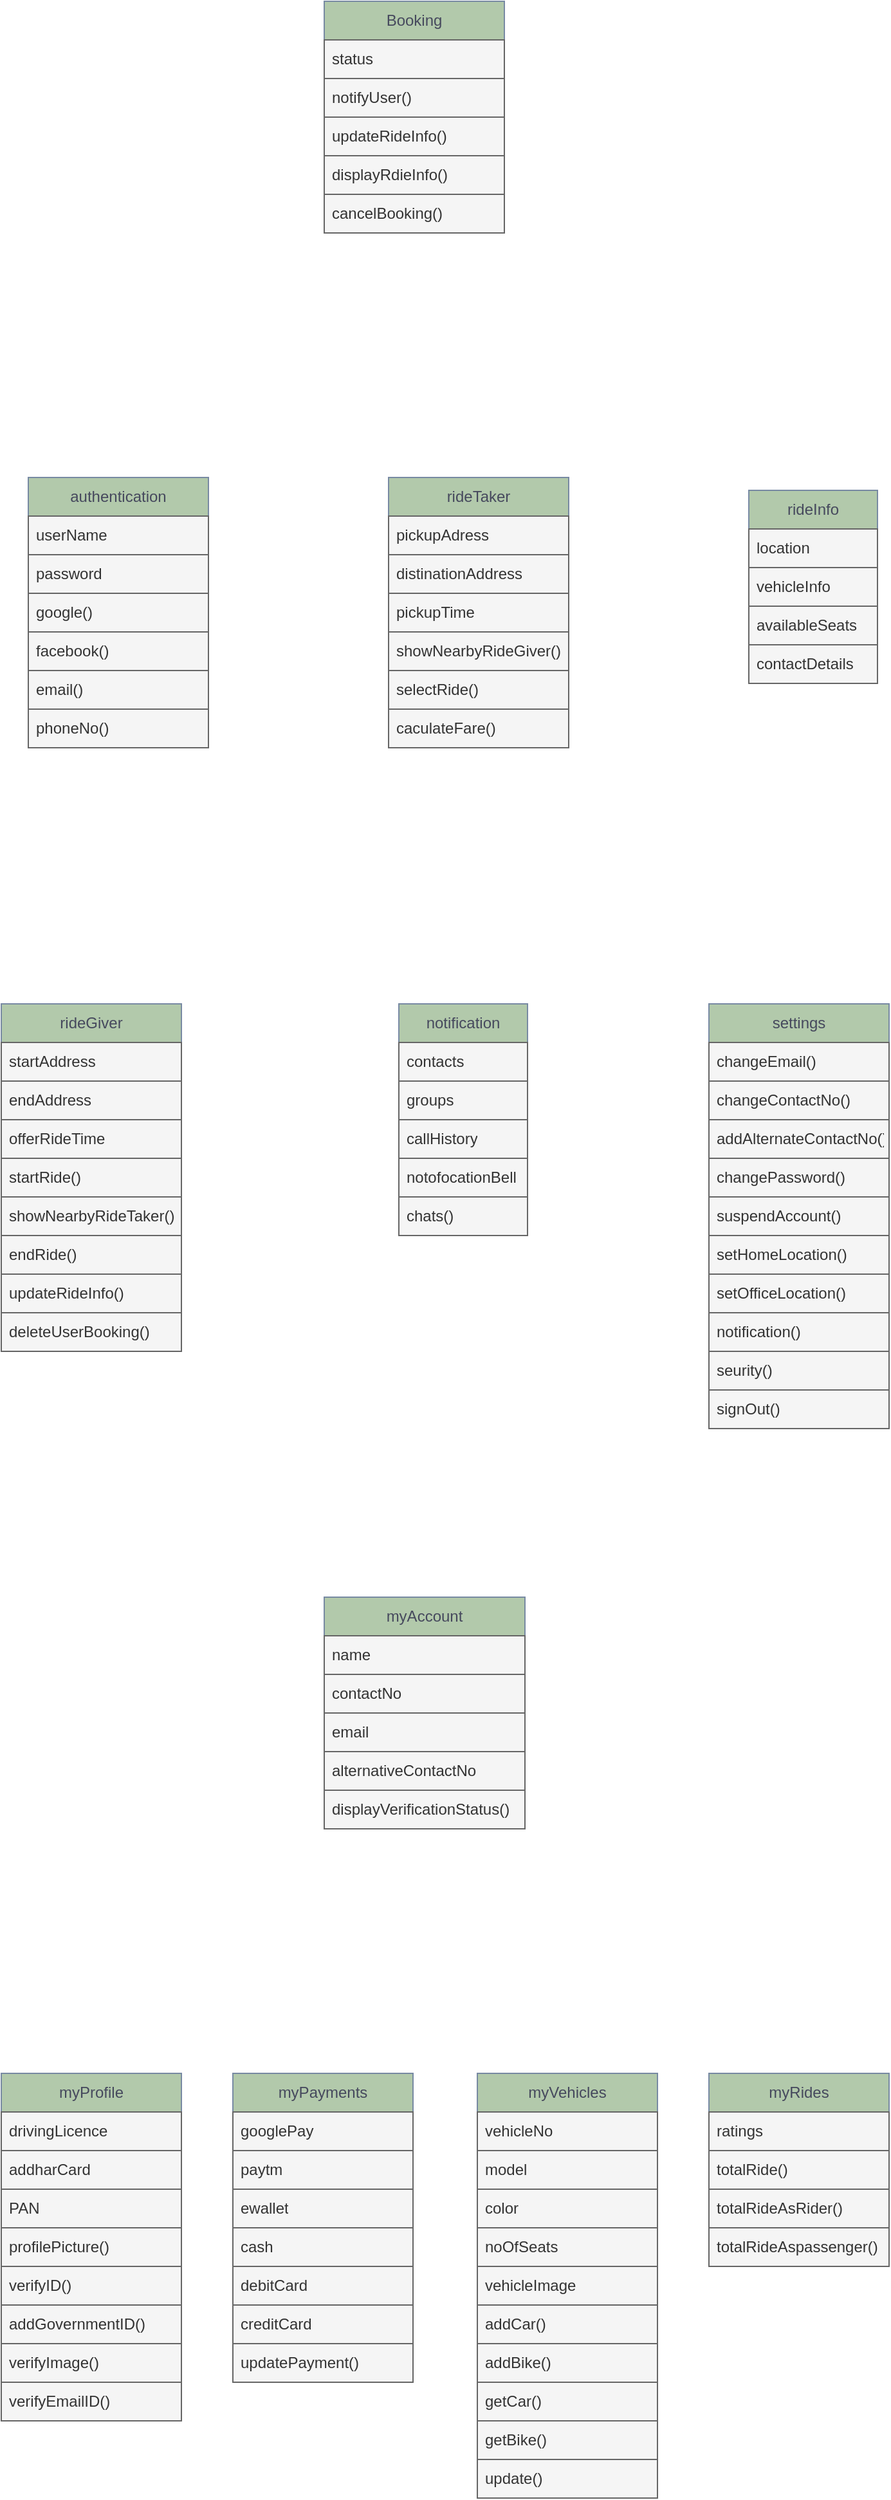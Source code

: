 <mxfile version="25.0.3">
  <diagram id="C5RBs43oDa-KdzZeNtuy" name="Page-1">
    <mxGraphModel dx="1750" dy="1007" grid="1" gridSize="10" guides="1" tooltips="1" connect="1" arrows="1" fold="1" page="1" pageScale="1" pageWidth="827" pageHeight="1169" math="0" shadow="0">
      <root>
        <mxCell id="WIyWlLk6GJQsqaUBKTNV-0" />
        <mxCell id="WIyWlLk6GJQsqaUBKTNV-1" parent="WIyWlLk6GJQsqaUBKTNV-0" />
        <mxCell id="l2krwQJJ0GGQ2-K5IFNh-0" value="rideTaker" style="swimlane;fontStyle=0;childLayout=stackLayout;horizontal=1;startSize=30;horizontalStack=0;resizeParent=1;resizeParentMax=0;resizeLast=0;collapsible=1;marginBottom=0;whiteSpace=wrap;html=1;labelBackgroundColor=none;fillColor=#B2C9AB;strokeColor=#788AA3;fontColor=#46495D;" vertex="1" parent="WIyWlLk6GJQsqaUBKTNV-1">
          <mxGeometry x="370" y="430" width="140" height="210" as="geometry" />
        </mxCell>
        <mxCell id="l2krwQJJ0GGQ2-K5IFNh-1" value="pickupAdress" style="text;strokeColor=#666666;fillColor=#f5f5f5;align=left;verticalAlign=middle;spacingLeft=4;spacingRight=4;overflow=hidden;points=[[0,0.5],[1,0.5]];portConstraint=eastwest;rotatable=0;whiteSpace=wrap;html=1;labelBackgroundColor=none;fontColor=#333333;" vertex="1" parent="l2krwQJJ0GGQ2-K5IFNh-0">
          <mxGeometry y="30" width="140" height="30" as="geometry" />
        </mxCell>
        <mxCell id="l2krwQJJ0GGQ2-K5IFNh-2" value="distinationAddress" style="text;strokeColor=#666666;fillColor=#f5f5f5;align=left;verticalAlign=middle;spacingLeft=4;spacingRight=4;overflow=hidden;points=[[0,0.5],[1,0.5]];portConstraint=eastwest;rotatable=0;whiteSpace=wrap;html=1;labelBackgroundColor=none;fontColor=#333333;" vertex="1" parent="l2krwQJJ0GGQ2-K5IFNh-0">
          <mxGeometry y="60" width="140" height="30" as="geometry" />
        </mxCell>
        <mxCell id="l2krwQJJ0GGQ2-K5IFNh-3" value="pickupTime" style="text;strokeColor=#666666;fillColor=#f5f5f5;align=left;verticalAlign=middle;spacingLeft=4;spacingRight=4;overflow=hidden;points=[[0,0.5],[1,0.5]];portConstraint=eastwest;rotatable=0;whiteSpace=wrap;html=1;labelBackgroundColor=none;fontColor=#333333;" vertex="1" parent="l2krwQJJ0GGQ2-K5IFNh-0">
          <mxGeometry y="90" width="140" height="30" as="geometry" />
        </mxCell>
        <mxCell id="l2krwQJJ0GGQ2-K5IFNh-64" value="showNearbyRideGiver()" style="text;strokeColor=#666666;fillColor=#f5f5f5;align=left;verticalAlign=middle;spacingLeft=4;spacingRight=4;overflow=hidden;points=[[0,0.5],[1,0.5]];portConstraint=eastwest;rotatable=0;whiteSpace=wrap;html=1;labelBackgroundColor=none;fontColor=#333333;" vertex="1" parent="l2krwQJJ0GGQ2-K5IFNh-0">
          <mxGeometry y="120" width="140" height="30" as="geometry" />
        </mxCell>
        <mxCell id="l2krwQJJ0GGQ2-K5IFNh-63" value="selectRide()" style="text;strokeColor=#666666;fillColor=#f5f5f5;align=left;verticalAlign=middle;spacingLeft=4;spacingRight=4;overflow=hidden;points=[[0,0.5],[1,0.5]];portConstraint=eastwest;rotatable=0;whiteSpace=wrap;html=1;labelBackgroundColor=none;fontColor=#333333;" vertex="1" parent="l2krwQJJ0GGQ2-K5IFNh-0">
          <mxGeometry y="150" width="140" height="30" as="geometry" />
        </mxCell>
        <mxCell id="l2krwQJJ0GGQ2-K5IFNh-62" value="caculateFare()" style="text;strokeColor=#666666;fillColor=#f5f5f5;align=left;verticalAlign=middle;spacingLeft=4;spacingRight=4;overflow=hidden;points=[[0,0.5],[1,0.5]];portConstraint=eastwest;rotatable=0;whiteSpace=wrap;html=1;labelBackgroundColor=none;fontColor=#333333;" vertex="1" parent="l2krwQJJ0GGQ2-K5IFNh-0">
          <mxGeometry y="180" width="140" height="30" as="geometry" />
        </mxCell>
        <mxCell id="l2krwQJJ0GGQ2-K5IFNh-4" value="authentication" style="swimlane;fontStyle=0;childLayout=stackLayout;horizontal=1;startSize=30;horizontalStack=0;resizeParent=1;resizeParentMax=0;resizeLast=0;collapsible=1;marginBottom=0;whiteSpace=wrap;html=1;labelBackgroundColor=none;fillColor=#B2C9AB;strokeColor=#788AA3;fontColor=#46495D;" vertex="1" parent="WIyWlLk6GJQsqaUBKTNV-1">
          <mxGeometry x="90" y="430" width="140" height="210" as="geometry" />
        </mxCell>
        <mxCell id="l2krwQJJ0GGQ2-K5IFNh-5" value="userName" style="text;strokeColor=#666666;fillColor=#f5f5f5;align=left;verticalAlign=middle;spacingLeft=4;spacingRight=4;overflow=hidden;points=[[0,0.5],[1,0.5]];portConstraint=eastwest;rotatable=0;whiteSpace=wrap;html=1;labelBackgroundColor=none;fontColor=#333333;" vertex="1" parent="l2krwQJJ0GGQ2-K5IFNh-4">
          <mxGeometry y="30" width="140" height="30" as="geometry" />
        </mxCell>
        <mxCell id="l2krwQJJ0GGQ2-K5IFNh-6" value="password" style="text;strokeColor=#666666;fillColor=#f5f5f5;align=left;verticalAlign=middle;spacingLeft=4;spacingRight=4;overflow=hidden;points=[[0,0.5],[1,0.5]];portConstraint=eastwest;rotatable=0;whiteSpace=wrap;html=1;labelBackgroundColor=none;fontColor=#333333;" vertex="1" parent="l2krwQJJ0GGQ2-K5IFNh-4">
          <mxGeometry y="60" width="140" height="30" as="geometry" />
        </mxCell>
        <mxCell id="l2krwQJJ0GGQ2-K5IFNh-7" value="google()" style="text;strokeColor=#666666;fillColor=#f5f5f5;align=left;verticalAlign=middle;spacingLeft=4;spacingRight=4;overflow=hidden;points=[[0,0.5],[1,0.5]];portConstraint=eastwest;rotatable=0;whiteSpace=wrap;html=1;labelBackgroundColor=none;fontColor=#333333;" vertex="1" parent="l2krwQJJ0GGQ2-K5IFNh-4">
          <mxGeometry y="90" width="140" height="30" as="geometry" />
        </mxCell>
        <mxCell id="l2krwQJJ0GGQ2-K5IFNh-61" value="facebook()" style="text;strokeColor=#666666;fillColor=#f5f5f5;align=left;verticalAlign=middle;spacingLeft=4;spacingRight=4;overflow=hidden;points=[[0,0.5],[1,0.5]];portConstraint=eastwest;rotatable=0;whiteSpace=wrap;html=1;labelBackgroundColor=none;fontColor=#333333;" vertex="1" parent="l2krwQJJ0GGQ2-K5IFNh-4">
          <mxGeometry y="120" width="140" height="30" as="geometry" />
        </mxCell>
        <mxCell id="l2krwQJJ0GGQ2-K5IFNh-60" value="email()" style="text;strokeColor=#666666;fillColor=#f5f5f5;align=left;verticalAlign=middle;spacingLeft=4;spacingRight=4;overflow=hidden;points=[[0,0.5],[1,0.5]];portConstraint=eastwest;rotatable=0;whiteSpace=wrap;html=1;labelBackgroundColor=none;fontColor=#333333;" vertex="1" parent="l2krwQJJ0GGQ2-K5IFNh-4">
          <mxGeometry y="150" width="140" height="30" as="geometry" />
        </mxCell>
        <mxCell id="l2krwQJJ0GGQ2-K5IFNh-59" value="phoneNo()" style="text;strokeColor=#666666;fillColor=#f5f5f5;align=left;verticalAlign=middle;spacingLeft=4;spacingRight=4;overflow=hidden;points=[[0,0.5],[1,0.5]];portConstraint=eastwest;rotatable=0;whiteSpace=wrap;html=1;labelBackgroundColor=none;fontColor=#333333;" vertex="1" parent="l2krwQJJ0GGQ2-K5IFNh-4">
          <mxGeometry y="180" width="140" height="30" as="geometry" />
        </mxCell>
        <mxCell id="l2krwQJJ0GGQ2-K5IFNh-8" value="rideInfo" style="swimlane;fontStyle=0;childLayout=stackLayout;horizontal=1;startSize=30;horizontalStack=0;resizeParent=1;resizeParentMax=0;resizeLast=0;collapsible=1;marginBottom=0;whiteSpace=wrap;html=1;labelBackgroundColor=none;fillColor=#B2C9AB;strokeColor=#788AA3;fontColor=#46495D;" vertex="1" parent="WIyWlLk6GJQsqaUBKTNV-1">
          <mxGeometry x="650" y="440" width="100" height="150" as="geometry" />
        </mxCell>
        <mxCell id="l2krwQJJ0GGQ2-K5IFNh-9" value="location" style="text;strokeColor=#666666;fillColor=#f5f5f5;align=left;verticalAlign=middle;spacingLeft=4;spacingRight=4;overflow=hidden;points=[[0,0.5],[1,0.5]];portConstraint=eastwest;rotatable=0;whiteSpace=wrap;html=1;labelBackgroundColor=none;fontColor=#333333;" vertex="1" parent="l2krwQJJ0GGQ2-K5IFNh-8">
          <mxGeometry y="30" width="100" height="30" as="geometry" />
        </mxCell>
        <mxCell id="l2krwQJJ0GGQ2-K5IFNh-10" value="vehicleInfo" style="text;strokeColor=#666666;fillColor=#f5f5f5;align=left;verticalAlign=middle;spacingLeft=4;spacingRight=4;overflow=hidden;points=[[0,0.5],[1,0.5]];portConstraint=eastwest;rotatable=0;whiteSpace=wrap;html=1;labelBackgroundColor=none;fontColor=#333333;" vertex="1" parent="l2krwQJJ0GGQ2-K5IFNh-8">
          <mxGeometry y="60" width="100" height="30" as="geometry" />
        </mxCell>
        <mxCell id="l2krwQJJ0GGQ2-K5IFNh-11" value="availableSeats" style="text;strokeColor=#666666;fillColor=#f5f5f5;align=left;verticalAlign=middle;spacingLeft=4;spacingRight=4;overflow=hidden;points=[[0,0.5],[1,0.5]];portConstraint=eastwest;rotatable=0;whiteSpace=wrap;html=1;labelBackgroundColor=none;fontColor=#333333;" vertex="1" parent="l2krwQJJ0GGQ2-K5IFNh-8">
          <mxGeometry y="90" width="100" height="30" as="geometry" />
        </mxCell>
        <mxCell id="l2krwQJJ0GGQ2-K5IFNh-65" value="contactDetails" style="text;strokeColor=#666666;fillColor=#f5f5f5;align=left;verticalAlign=middle;spacingLeft=4;spacingRight=4;overflow=hidden;points=[[0,0.5],[1,0.5]];portConstraint=eastwest;rotatable=0;whiteSpace=wrap;html=1;labelBackgroundColor=none;fontColor=#333333;" vertex="1" parent="l2krwQJJ0GGQ2-K5IFNh-8">
          <mxGeometry y="120" width="100" height="30" as="geometry" />
        </mxCell>
        <mxCell id="l2krwQJJ0GGQ2-K5IFNh-12" value="rideGiver" style="swimlane;fontStyle=0;childLayout=stackLayout;horizontal=1;startSize=30;horizontalStack=0;resizeParent=1;resizeParentMax=0;resizeLast=0;collapsible=1;marginBottom=0;whiteSpace=wrap;html=1;labelBackgroundColor=none;fillColor=#B2C9AB;strokeColor=#788AA3;fontColor=#46495D;" vertex="1" parent="WIyWlLk6GJQsqaUBKTNV-1">
          <mxGeometry x="69" y="839" width="140" height="270" as="geometry" />
        </mxCell>
        <mxCell id="l2krwQJJ0GGQ2-K5IFNh-13" value="startAddress" style="text;strokeColor=#666666;fillColor=#f5f5f5;align=left;verticalAlign=middle;spacingLeft=4;spacingRight=4;overflow=hidden;points=[[0,0.5],[1,0.5]];portConstraint=eastwest;rotatable=0;whiteSpace=wrap;html=1;labelBackgroundColor=none;fontColor=#333333;" vertex="1" parent="l2krwQJJ0GGQ2-K5IFNh-12">
          <mxGeometry y="30" width="140" height="30" as="geometry" />
        </mxCell>
        <mxCell id="l2krwQJJ0GGQ2-K5IFNh-14" value="endAddress" style="text;strokeColor=#666666;fillColor=#f5f5f5;align=left;verticalAlign=middle;spacingLeft=4;spacingRight=4;overflow=hidden;points=[[0,0.5],[1,0.5]];portConstraint=eastwest;rotatable=0;whiteSpace=wrap;html=1;labelBackgroundColor=none;fontColor=#333333;" vertex="1" parent="l2krwQJJ0GGQ2-K5IFNh-12">
          <mxGeometry y="60" width="140" height="30" as="geometry" />
        </mxCell>
        <mxCell id="l2krwQJJ0GGQ2-K5IFNh-15" value="offerRideTime" style="text;strokeColor=#666666;fillColor=#f5f5f5;align=left;verticalAlign=middle;spacingLeft=4;spacingRight=4;overflow=hidden;points=[[0,0.5],[1,0.5]];portConstraint=eastwest;rotatable=0;whiteSpace=wrap;html=1;labelBackgroundColor=none;fontColor=#333333;" vertex="1" parent="l2krwQJJ0GGQ2-K5IFNh-12">
          <mxGeometry y="90" width="140" height="30" as="geometry" />
        </mxCell>
        <mxCell id="l2krwQJJ0GGQ2-K5IFNh-70" value="startRide()" style="text;strokeColor=#666666;fillColor=#f5f5f5;align=left;verticalAlign=middle;spacingLeft=4;spacingRight=4;overflow=hidden;points=[[0,0.5],[1,0.5]];portConstraint=eastwest;rotatable=0;whiteSpace=wrap;html=1;labelBackgroundColor=none;fontColor=#333333;" vertex="1" parent="l2krwQJJ0GGQ2-K5IFNh-12">
          <mxGeometry y="120" width="140" height="30" as="geometry" />
        </mxCell>
        <mxCell id="l2krwQJJ0GGQ2-K5IFNh-69" value="showNearbyRideTaker()" style="text;strokeColor=#666666;fillColor=#f5f5f5;align=left;verticalAlign=middle;spacingLeft=4;spacingRight=4;overflow=hidden;points=[[0,0.5],[1,0.5]];portConstraint=eastwest;rotatable=0;whiteSpace=wrap;html=1;labelBackgroundColor=none;fontColor=#333333;" vertex="1" parent="l2krwQJJ0GGQ2-K5IFNh-12">
          <mxGeometry y="150" width="140" height="30" as="geometry" />
        </mxCell>
        <mxCell id="l2krwQJJ0GGQ2-K5IFNh-68" value="endRide()" style="text;strokeColor=#666666;fillColor=#f5f5f5;align=left;verticalAlign=middle;spacingLeft=4;spacingRight=4;overflow=hidden;points=[[0,0.5],[1,0.5]];portConstraint=eastwest;rotatable=0;whiteSpace=wrap;html=1;labelBackgroundColor=none;fontColor=#333333;" vertex="1" parent="l2krwQJJ0GGQ2-K5IFNh-12">
          <mxGeometry y="180" width="140" height="30" as="geometry" />
        </mxCell>
        <mxCell id="l2krwQJJ0GGQ2-K5IFNh-67" value="updateRideInfo()" style="text;strokeColor=#666666;fillColor=#f5f5f5;align=left;verticalAlign=middle;spacingLeft=4;spacingRight=4;overflow=hidden;points=[[0,0.5],[1,0.5]];portConstraint=eastwest;rotatable=0;whiteSpace=wrap;html=1;labelBackgroundColor=none;fontColor=#333333;" vertex="1" parent="l2krwQJJ0GGQ2-K5IFNh-12">
          <mxGeometry y="210" width="140" height="30" as="geometry" />
        </mxCell>
        <mxCell id="l2krwQJJ0GGQ2-K5IFNh-66" value="deleteUserBooking()" style="text;strokeColor=#666666;fillColor=#f5f5f5;align=left;verticalAlign=middle;spacingLeft=4;spacingRight=4;overflow=hidden;points=[[0,0.5],[1,0.5]];portConstraint=eastwest;rotatable=0;whiteSpace=wrap;html=1;labelBackgroundColor=none;fontColor=#333333;" vertex="1" parent="l2krwQJJ0GGQ2-K5IFNh-12">
          <mxGeometry y="240" width="140" height="30" as="geometry" />
        </mxCell>
        <mxCell id="l2krwQJJ0GGQ2-K5IFNh-16" value="notification" style="swimlane;fontStyle=0;childLayout=stackLayout;horizontal=1;startSize=30;horizontalStack=0;resizeParent=1;resizeParentMax=0;resizeLast=0;collapsible=1;marginBottom=0;whiteSpace=wrap;html=1;labelBackgroundColor=none;fillColor=#B2C9AB;strokeColor=#788AA3;fontColor=#46495D;" vertex="1" parent="WIyWlLk6GJQsqaUBKTNV-1">
          <mxGeometry x="378" y="839" width="100" height="180" as="geometry" />
        </mxCell>
        <mxCell id="l2krwQJJ0GGQ2-K5IFNh-17" value="contacts" style="text;strokeColor=#666666;fillColor=#f5f5f5;align=left;verticalAlign=middle;spacingLeft=4;spacingRight=4;overflow=hidden;points=[[0,0.5],[1,0.5]];portConstraint=eastwest;rotatable=0;whiteSpace=wrap;html=1;labelBackgroundColor=none;fontColor=#333333;" vertex="1" parent="l2krwQJJ0GGQ2-K5IFNh-16">
          <mxGeometry y="30" width="100" height="30" as="geometry" />
        </mxCell>
        <mxCell id="l2krwQJJ0GGQ2-K5IFNh-18" value="groups" style="text;strokeColor=#666666;fillColor=#f5f5f5;align=left;verticalAlign=middle;spacingLeft=4;spacingRight=4;overflow=hidden;points=[[0,0.5],[1,0.5]];portConstraint=eastwest;rotatable=0;whiteSpace=wrap;html=1;labelBackgroundColor=none;fontColor=#333333;" vertex="1" parent="l2krwQJJ0GGQ2-K5IFNh-16">
          <mxGeometry y="60" width="100" height="30" as="geometry" />
        </mxCell>
        <mxCell id="l2krwQJJ0GGQ2-K5IFNh-19" value="callHistory" style="text;strokeColor=#666666;fillColor=#f5f5f5;align=left;verticalAlign=middle;spacingLeft=4;spacingRight=4;overflow=hidden;points=[[0,0.5],[1,0.5]];portConstraint=eastwest;rotatable=0;whiteSpace=wrap;html=1;labelBackgroundColor=none;fontColor=#333333;" vertex="1" parent="l2krwQJJ0GGQ2-K5IFNh-16">
          <mxGeometry y="90" width="100" height="30" as="geometry" />
        </mxCell>
        <mxCell id="l2krwQJJ0GGQ2-K5IFNh-72" value="notofocationBell" style="text;strokeColor=#666666;fillColor=#f5f5f5;align=left;verticalAlign=middle;spacingLeft=4;spacingRight=4;overflow=hidden;points=[[0,0.5],[1,0.5]];portConstraint=eastwest;rotatable=0;whiteSpace=wrap;html=1;labelBackgroundColor=none;fontColor=#333333;" vertex="1" parent="l2krwQJJ0GGQ2-K5IFNh-16">
          <mxGeometry y="120" width="100" height="30" as="geometry" />
        </mxCell>
        <mxCell id="l2krwQJJ0GGQ2-K5IFNh-71" value="chats()" style="text;strokeColor=#666666;fillColor=#f5f5f5;align=left;verticalAlign=middle;spacingLeft=4;spacingRight=4;overflow=hidden;points=[[0,0.5],[1,0.5]];portConstraint=eastwest;rotatable=0;whiteSpace=wrap;html=1;labelBackgroundColor=none;fontColor=#333333;" vertex="1" parent="l2krwQJJ0GGQ2-K5IFNh-16">
          <mxGeometry y="150" width="100" height="30" as="geometry" />
        </mxCell>
        <mxCell id="l2krwQJJ0GGQ2-K5IFNh-24" value="settings" style="swimlane;fontStyle=0;childLayout=stackLayout;horizontal=1;startSize=30;horizontalStack=0;resizeParent=1;resizeParentMax=0;resizeLast=0;collapsible=1;marginBottom=0;whiteSpace=wrap;html=1;labelBackgroundColor=none;fillColor=#B2C9AB;strokeColor=#788AA3;fontColor=#46495D;" vertex="1" parent="WIyWlLk6GJQsqaUBKTNV-1">
          <mxGeometry x="619" y="839" width="140" height="330" as="geometry" />
        </mxCell>
        <mxCell id="l2krwQJJ0GGQ2-K5IFNh-25" value="changeEmail()" style="text;strokeColor=#666666;fillColor=#f5f5f5;align=left;verticalAlign=middle;spacingLeft=4;spacingRight=4;overflow=hidden;points=[[0,0.5],[1,0.5]];portConstraint=eastwest;rotatable=0;whiteSpace=wrap;html=1;labelBackgroundColor=none;fontColor=#333333;" vertex="1" parent="l2krwQJJ0GGQ2-K5IFNh-24">
          <mxGeometry y="30" width="140" height="30" as="geometry" />
        </mxCell>
        <mxCell id="l2krwQJJ0GGQ2-K5IFNh-26" value="changeContactNo()" style="text;strokeColor=#666666;fillColor=#f5f5f5;align=left;verticalAlign=middle;spacingLeft=4;spacingRight=4;overflow=hidden;points=[[0,0.5],[1,0.5]];portConstraint=eastwest;rotatable=0;whiteSpace=wrap;html=1;labelBackgroundColor=none;fontColor=#333333;" vertex="1" parent="l2krwQJJ0GGQ2-K5IFNh-24">
          <mxGeometry y="60" width="140" height="30" as="geometry" />
        </mxCell>
        <mxCell id="l2krwQJJ0GGQ2-K5IFNh-27" value="addAlternateContactNo()" style="text;strokeColor=#666666;fillColor=#f5f5f5;align=left;verticalAlign=middle;spacingLeft=4;spacingRight=4;overflow=hidden;points=[[0,0.5],[1,0.5]];portConstraint=eastwest;rotatable=0;whiteSpace=wrap;html=1;labelBackgroundColor=none;fontColor=#333333;" vertex="1" parent="l2krwQJJ0GGQ2-K5IFNh-24">
          <mxGeometry y="90" width="140" height="30" as="geometry" />
        </mxCell>
        <mxCell id="l2krwQJJ0GGQ2-K5IFNh-79" value="changePassword()" style="text;strokeColor=#666666;fillColor=#f5f5f5;align=left;verticalAlign=middle;spacingLeft=4;spacingRight=4;overflow=hidden;points=[[0,0.5],[1,0.5]];portConstraint=eastwest;rotatable=0;whiteSpace=wrap;html=1;labelBackgroundColor=none;fontColor=#333333;" vertex="1" parent="l2krwQJJ0GGQ2-K5IFNh-24">
          <mxGeometry y="120" width="140" height="30" as="geometry" />
        </mxCell>
        <mxCell id="l2krwQJJ0GGQ2-K5IFNh-78" value="suspendAccount()" style="text;strokeColor=#666666;fillColor=#f5f5f5;align=left;verticalAlign=middle;spacingLeft=4;spacingRight=4;overflow=hidden;points=[[0,0.5],[1,0.5]];portConstraint=eastwest;rotatable=0;whiteSpace=wrap;html=1;labelBackgroundColor=none;fontColor=#333333;" vertex="1" parent="l2krwQJJ0GGQ2-K5IFNh-24">
          <mxGeometry y="150" width="140" height="30" as="geometry" />
        </mxCell>
        <mxCell id="l2krwQJJ0GGQ2-K5IFNh-77" value="setHomeLocation()" style="text;strokeColor=#666666;fillColor=#f5f5f5;align=left;verticalAlign=middle;spacingLeft=4;spacingRight=4;overflow=hidden;points=[[0,0.5],[1,0.5]];portConstraint=eastwest;rotatable=0;whiteSpace=wrap;html=1;labelBackgroundColor=none;fontColor=#333333;" vertex="1" parent="l2krwQJJ0GGQ2-K5IFNh-24">
          <mxGeometry y="180" width="140" height="30" as="geometry" />
        </mxCell>
        <mxCell id="l2krwQJJ0GGQ2-K5IFNh-76" value="setOfficeLocation()" style="text;strokeColor=#666666;fillColor=#f5f5f5;align=left;verticalAlign=middle;spacingLeft=4;spacingRight=4;overflow=hidden;points=[[0,0.5],[1,0.5]];portConstraint=eastwest;rotatable=0;whiteSpace=wrap;html=1;labelBackgroundColor=none;fontColor=#333333;" vertex="1" parent="l2krwQJJ0GGQ2-K5IFNh-24">
          <mxGeometry y="210" width="140" height="30" as="geometry" />
        </mxCell>
        <mxCell id="l2krwQJJ0GGQ2-K5IFNh-75" value="notification()" style="text;strokeColor=#666666;fillColor=#f5f5f5;align=left;verticalAlign=middle;spacingLeft=4;spacingRight=4;overflow=hidden;points=[[0,0.5],[1,0.5]];portConstraint=eastwest;rotatable=0;whiteSpace=wrap;html=1;labelBackgroundColor=none;fontColor=#333333;" vertex="1" parent="l2krwQJJ0GGQ2-K5IFNh-24">
          <mxGeometry y="240" width="140" height="30" as="geometry" />
        </mxCell>
        <mxCell id="l2krwQJJ0GGQ2-K5IFNh-74" value="seurity()" style="text;strokeColor=#666666;fillColor=#f5f5f5;align=left;verticalAlign=middle;spacingLeft=4;spacingRight=4;overflow=hidden;points=[[0,0.5],[1,0.5]];portConstraint=eastwest;rotatable=0;whiteSpace=wrap;html=1;labelBackgroundColor=none;fontColor=#333333;" vertex="1" parent="l2krwQJJ0GGQ2-K5IFNh-24">
          <mxGeometry y="270" width="140" height="30" as="geometry" />
        </mxCell>
        <mxCell id="l2krwQJJ0GGQ2-K5IFNh-73" value="signOut()" style="text;strokeColor=#666666;fillColor=#f5f5f5;align=left;verticalAlign=middle;spacingLeft=4;spacingRight=4;overflow=hidden;points=[[0,0.5],[1,0.5]];portConstraint=eastwest;rotatable=0;whiteSpace=wrap;html=1;labelBackgroundColor=none;fontColor=#333333;" vertex="1" parent="l2krwQJJ0GGQ2-K5IFNh-24">
          <mxGeometry y="300" width="140" height="30" as="geometry" />
        </mxCell>
        <mxCell id="l2krwQJJ0GGQ2-K5IFNh-28" value="myAccount" style="swimlane;fontStyle=0;childLayout=stackLayout;horizontal=1;startSize=30;horizontalStack=0;resizeParent=1;resizeParentMax=0;resizeLast=0;collapsible=1;marginBottom=0;whiteSpace=wrap;html=1;labelBackgroundColor=none;fillColor=#B2C9AB;strokeColor=#788AA3;fontColor=#46495D;" vertex="1" parent="WIyWlLk6GJQsqaUBKTNV-1">
          <mxGeometry x="320" y="1300" width="156" height="180" as="geometry" />
        </mxCell>
        <mxCell id="l2krwQJJ0GGQ2-K5IFNh-29" value="name" style="text;strokeColor=#666666;fillColor=#f5f5f5;align=left;verticalAlign=middle;spacingLeft=4;spacingRight=4;overflow=hidden;points=[[0,0.5],[1,0.5]];portConstraint=eastwest;rotatable=0;whiteSpace=wrap;html=1;labelBackgroundColor=none;fontColor=#333333;" vertex="1" parent="l2krwQJJ0GGQ2-K5IFNh-28">
          <mxGeometry y="30" width="156" height="30" as="geometry" />
        </mxCell>
        <mxCell id="l2krwQJJ0GGQ2-K5IFNh-30" value="contactNo" style="text;strokeColor=#666666;fillColor=#f5f5f5;align=left;verticalAlign=middle;spacingLeft=4;spacingRight=4;overflow=hidden;points=[[0,0.5],[1,0.5]];portConstraint=eastwest;rotatable=0;whiteSpace=wrap;html=1;labelBackgroundColor=none;fontColor=#333333;" vertex="1" parent="l2krwQJJ0GGQ2-K5IFNh-28">
          <mxGeometry y="60" width="156" height="30" as="geometry" />
        </mxCell>
        <mxCell id="l2krwQJJ0GGQ2-K5IFNh-31" value="email" style="text;strokeColor=#666666;fillColor=#f5f5f5;align=left;verticalAlign=middle;spacingLeft=4;spacingRight=4;overflow=hidden;points=[[0,0.5],[1,0.5]];portConstraint=eastwest;rotatable=0;whiteSpace=wrap;html=1;labelBackgroundColor=none;fontColor=#333333;" vertex="1" parent="l2krwQJJ0GGQ2-K5IFNh-28">
          <mxGeometry y="90" width="156" height="30" as="geometry" />
        </mxCell>
        <mxCell id="l2krwQJJ0GGQ2-K5IFNh-82" value="alternativeContactNo" style="text;strokeColor=#666666;fillColor=#f5f5f5;align=left;verticalAlign=middle;spacingLeft=4;spacingRight=4;overflow=hidden;points=[[0,0.5],[1,0.5]];portConstraint=eastwest;rotatable=0;whiteSpace=wrap;html=1;labelBackgroundColor=none;fontColor=#333333;" vertex="1" parent="l2krwQJJ0GGQ2-K5IFNh-28">
          <mxGeometry y="120" width="156" height="30" as="geometry" />
        </mxCell>
        <mxCell id="l2krwQJJ0GGQ2-K5IFNh-81" value="displayVerificationStatus()" style="text;strokeColor=#666666;fillColor=#f5f5f5;align=left;verticalAlign=middle;spacingLeft=4;spacingRight=4;overflow=hidden;points=[[0,0.5],[1,0.5]];portConstraint=eastwest;rotatable=0;whiteSpace=wrap;html=1;labelBackgroundColor=none;fontColor=#333333;" vertex="1" parent="l2krwQJJ0GGQ2-K5IFNh-28">
          <mxGeometry y="150" width="156" height="30" as="geometry" />
        </mxCell>
        <mxCell id="l2krwQJJ0GGQ2-K5IFNh-32" value="myPayments" style="swimlane;fontStyle=0;childLayout=stackLayout;horizontal=1;startSize=30;horizontalStack=0;resizeParent=1;resizeParentMax=0;resizeLast=0;collapsible=1;marginBottom=0;whiteSpace=wrap;html=1;labelBackgroundColor=none;fillColor=#B2C9AB;strokeColor=#788AA3;fontColor=#46495D;" vertex="1" parent="WIyWlLk6GJQsqaUBKTNV-1">
          <mxGeometry x="249" y="1670" width="140" height="240" as="geometry" />
        </mxCell>
        <mxCell id="l2krwQJJ0GGQ2-K5IFNh-33" value="googlePay" style="text;strokeColor=#666666;fillColor=#f5f5f5;align=left;verticalAlign=middle;spacingLeft=4;spacingRight=4;overflow=hidden;points=[[0,0.5],[1,0.5]];portConstraint=eastwest;rotatable=0;whiteSpace=wrap;html=1;labelBackgroundColor=none;fontColor=#333333;" vertex="1" parent="l2krwQJJ0GGQ2-K5IFNh-32">
          <mxGeometry y="30" width="140" height="30" as="geometry" />
        </mxCell>
        <mxCell id="l2krwQJJ0GGQ2-K5IFNh-34" value="paytm" style="text;strokeColor=#666666;fillColor=#f5f5f5;align=left;verticalAlign=middle;spacingLeft=4;spacingRight=4;overflow=hidden;points=[[0,0.5],[1,0.5]];portConstraint=eastwest;rotatable=0;whiteSpace=wrap;html=1;labelBackgroundColor=none;fontColor=#333333;" vertex="1" parent="l2krwQJJ0GGQ2-K5IFNh-32">
          <mxGeometry y="60" width="140" height="30" as="geometry" />
        </mxCell>
        <mxCell id="l2krwQJJ0GGQ2-K5IFNh-35" value="ewallet" style="text;strokeColor=#666666;fillColor=#f5f5f5;align=left;verticalAlign=middle;spacingLeft=4;spacingRight=4;overflow=hidden;points=[[0,0.5],[1,0.5]];portConstraint=eastwest;rotatable=0;whiteSpace=wrap;html=1;labelBackgroundColor=none;fontColor=#333333;" vertex="1" parent="l2krwQJJ0GGQ2-K5IFNh-32">
          <mxGeometry y="90" width="140" height="30" as="geometry" />
        </mxCell>
        <mxCell id="l2krwQJJ0GGQ2-K5IFNh-91" value="cash" style="text;strokeColor=#666666;fillColor=#f5f5f5;align=left;verticalAlign=middle;spacingLeft=4;spacingRight=4;overflow=hidden;points=[[0,0.5],[1,0.5]];portConstraint=eastwest;rotatable=0;whiteSpace=wrap;html=1;labelBackgroundColor=none;fontColor=#333333;" vertex="1" parent="l2krwQJJ0GGQ2-K5IFNh-32">
          <mxGeometry y="120" width="140" height="30" as="geometry" />
        </mxCell>
        <mxCell id="l2krwQJJ0GGQ2-K5IFNh-90" value="debitCard" style="text;strokeColor=#666666;fillColor=#f5f5f5;align=left;verticalAlign=middle;spacingLeft=4;spacingRight=4;overflow=hidden;points=[[0,0.5],[1,0.5]];portConstraint=eastwest;rotatable=0;whiteSpace=wrap;html=1;labelBackgroundColor=none;fontColor=#333333;" vertex="1" parent="l2krwQJJ0GGQ2-K5IFNh-32">
          <mxGeometry y="150" width="140" height="30" as="geometry" />
        </mxCell>
        <mxCell id="l2krwQJJ0GGQ2-K5IFNh-89" value="creditCard" style="text;strokeColor=#666666;fillColor=#f5f5f5;align=left;verticalAlign=middle;spacingLeft=4;spacingRight=4;overflow=hidden;points=[[0,0.5],[1,0.5]];portConstraint=eastwest;rotatable=0;whiteSpace=wrap;html=1;labelBackgroundColor=none;fontColor=#333333;" vertex="1" parent="l2krwQJJ0GGQ2-K5IFNh-32">
          <mxGeometry y="180" width="140" height="30" as="geometry" />
        </mxCell>
        <mxCell id="l2krwQJJ0GGQ2-K5IFNh-92" value="updatePayment()" style="text;strokeColor=#666666;fillColor=#f5f5f5;align=left;verticalAlign=middle;spacingLeft=4;spacingRight=4;overflow=hidden;points=[[0,0.5],[1,0.5]];portConstraint=eastwest;rotatable=0;whiteSpace=wrap;html=1;labelBackgroundColor=none;fontColor=#333333;" vertex="1" parent="l2krwQJJ0GGQ2-K5IFNh-32">
          <mxGeometry y="210" width="140" height="30" as="geometry" />
        </mxCell>
        <mxCell id="l2krwQJJ0GGQ2-K5IFNh-36" value="myVehicles" style="swimlane;fontStyle=0;childLayout=stackLayout;horizontal=1;startSize=30;horizontalStack=0;resizeParent=1;resizeParentMax=0;resizeLast=0;collapsible=1;marginBottom=0;whiteSpace=wrap;html=1;labelBackgroundColor=none;fillColor=#B2C9AB;strokeColor=#788AA3;fontColor=#46495D;" vertex="1" parent="WIyWlLk6GJQsqaUBKTNV-1">
          <mxGeometry x="439" y="1670" width="140" height="330" as="geometry" />
        </mxCell>
        <mxCell id="l2krwQJJ0GGQ2-K5IFNh-37" value="vehicleNo" style="text;strokeColor=#666666;fillColor=#f5f5f5;align=left;verticalAlign=middle;spacingLeft=4;spacingRight=4;overflow=hidden;points=[[0,0.5],[1,0.5]];portConstraint=eastwest;rotatable=0;whiteSpace=wrap;html=1;labelBackgroundColor=none;fontColor=#333333;" vertex="1" parent="l2krwQJJ0GGQ2-K5IFNh-36">
          <mxGeometry y="30" width="140" height="30" as="geometry" />
        </mxCell>
        <mxCell id="l2krwQJJ0GGQ2-K5IFNh-38" value="model" style="text;strokeColor=#666666;fillColor=#f5f5f5;align=left;verticalAlign=middle;spacingLeft=4;spacingRight=4;overflow=hidden;points=[[0,0.5],[1,0.5]];portConstraint=eastwest;rotatable=0;whiteSpace=wrap;html=1;labelBackgroundColor=none;fontColor=#333333;" vertex="1" parent="l2krwQJJ0GGQ2-K5IFNh-36">
          <mxGeometry y="60" width="140" height="30" as="geometry" />
        </mxCell>
        <mxCell id="l2krwQJJ0GGQ2-K5IFNh-39" value="color" style="text;strokeColor=#666666;fillColor=#f5f5f5;align=left;verticalAlign=middle;spacingLeft=4;spacingRight=4;overflow=hidden;points=[[0,0.5],[1,0.5]];portConstraint=eastwest;rotatable=0;whiteSpace=wrap;html=1;labelBackgroundColor=none;fontColor=#333333;" vertex="1" parent="l2krwQJJ0GGQ2-K5IFNh-36">
          <mxGeometry y="90" width="140" height="30" as="geometry" />
        </mxCell>
        <mxCell id="l2krwQJJ0GGQ2-K5IFNh-99" value="noOfSeats" style="text;strokeColor=#666666;fillColor=#f5f5f5;align=left;verticalAlign=middle;spacingLeft=4;spacingRight=4;overflow=hidden;points=[[0,0.5],[1,0.5]];portConstraint=eastwest;rotatable=0;whiteSpace=wrap;html=1;labelBackgroundColor=none;fontColor=#333333;" vertex="1" parent="l2krwQJJ0GGQ2-K5IFNh-36">
          <mxGeometry y="120" width="140" height="30" as="geometry" />
        </mxCell>
        <mxCell id="l2krwQJJ0GGQ2-K5IFNh-98" value="vehicleImage" style="text;strokeColor=#666666;fillColor=#f5f5f5;align=left;verticalAlign=middle;spacingLeft=4;spacingRight=4;overflow=hidden;points=[[0,0.5],[1,0.5]];portConstraint=eastwest;rotatable=0;whiteSpace=wrap;html=1;labelBackgroundColor=none;fontColor=#333333;" vertex="1" parent="l2krwQJJ0GGQ2-K5IFNh-36">
          <mxGeometry y="150" width="140" height="30" as="geometry" />
        </mxCell>
        <mxCell id="l2krwQJJ0GGQ2-K5IFNh-97" value="addCar()" style="text;strokeColor=#666666;fillColor=#f5f5f5;align=left;verticalAlign=middle;spacingLeft=4;spacingRight=4;overflow=hidden;points=[[0,0.5],[1,0.5]];portConstraint=eastwest;rotatable=0;whiteSpace=wrap;html=1;labelBackgroundColor=none;fontColor=#333333;" vertex="1" parent="l2krwQJJ0GGQ2-K5IFNh-36">
          <mxGeometry y="180" width="140" height="30" as="geometry" />
        </mxCell>
        <mxCell id="l2krwQJJ0GGQ2-K5IFNh-96" value="addBike()" style="text;strokeColor=#666666;fillColor=#f5f5f5;align=left;verticalAlign=middle;spacingLeft=4;spacingRight=4;overflow=hidden;points=[[0,0.5],[1,0.5]];portConstraint=eastwest;rotatable=0;whiteSpace=wrap;html=1;labelBackgroundColor=none;fontColor=#333333;" vertex="1" parent="l2krwQJJ0GGQ2-K5IFNh-36">
          <mxGeometry y="210" width="140" height="30" as="geometry" />
        </mxCell>
        <mxCell id="l2krwQJJ0GGQ2-K5IFNh-95" value="getCar()" style="text;strokeColor=#666666;fillColor=#f5f5f5;align=left;verticalAlign=middle;spacingLeft=4;spacingRight=4;overflow=hidden;points=[[0,0.5],[1,0.5]];portConstraint=eastwest;rotatable=0;whiteSpace=wrap;html=1;labelBackgroundColor=none;fontColor=#333333;" vertex="1" parent="l2krwQJJ0GGQ2-K5IFNh-36">
          <mxGeometry y="240" width="140" height="30" as="geometry" />
        </mxCell>
        <mxCell id="l2krwQJJ0GGQ2-K5IFNh-94" value="getBike()" style="text;strokeColor=#666666;fillColor=#f5f5f5;align=left;verticalAlign=middle;spacingLeft=4;spacingRight=4;overflow=hidden;points=[[0,0.5],[1,0.5]];portConstraint=eastwest;rotatable=0;whiteSpace=wrap;html=1;labelBackgroundColor=none;fontColor=#333333;" vertex="1" parent="l2krwQJJ0GGQ2-K5IFNh-36">
          <mxGeometry y="270" width="140" height="30" as="geometry" />
        </mxCell>
        <mxCell id="l2krwQJJ0GGQ2-K5IFNh-93" value="update()" style="text;strokeColor=#666666;fillColor=#f5f5f5;align=left;verticalAlign=middle;spacingLeft=4;spacingRight=4;overflow=hidden;points=[[0,0.5],[1,0.5]];portConstraint=eastwest;rotatable=0;whiteSpace=wrap;html=1;labelBackgroundColor=none;fontColor=#333333;" vertex="1" parent="l2krwQJJ0GGQ2-K5IFNh-36">
          <mxGeometry y="300" width="140" height="30" as="geometry" />
        </mxCell>
        <mxCell id="l2krwQJJ0GGQ2-K5IFNh-40" value="myRides" style="swimlane;fontStyle=0;childLayout=stackLayout;horizontal=1;startSize=30;horizontalStack=0;resizeParent=1;resizeParentMax=0;resizeLast=0;collapsible=1;marginBottom=0;whiteSpace=wrap;html=1;labelBackgroundColor=none;fillColor=#B2C9AB;strokeColor=#788AA3;fontColor=#46495D;" vertex="1" parent="WIyWlLk6GJQsqaUBKTNV-1">
          <mxGeometry x="619" y="1670" width="140" height="150" as="geometry" />
        </mxCell>
        <mxCell id="l2krwQJJ0GGQ2-K5IFNh-41" value="ratings" style="text;strokeColor=#666666;fillColor=#f5f5f5;align=left;verticalAlign=middle;spacingLeft=4;spacingRight=4;overflow=hidden;points=[[0,0.5],[1,0.5]];portConstraint=eastwest;rotatable=0;whiteSpace=wrap;html=1;labelBackgroundColor=none;fontColor=#333333;" vertex="1" parent="l2krwQJJ0GGQ2-K5IFNh-40">
          <mxGeometry y="30" width="140" height="30" as="geometry" />
        </mxCell>
        <mxCell id="l2krwQJJ0GGQ2-K5IFNh-42" value="totalRide()" style="text;strokeColor=#666666;fillColor=#f5f5f5;align=left;verticalAlign=middle;spacingLeft=4;spacingRight=4;overflow=hidden;points=[[0,0.5],[1,0.5]];portConstraint=eastwest;rotatable=0;whiteSpace=wrap;html=1;labelBackgroundColor=none;fontColor=#333333;" vertex="1" parent="l2krwQJJ0GGQ2-K5IFNh-40">
          <mxGeometry y="60" width="140" height="30" as="geometry" />
        </mxCell>
        <mxCell id="l2krwQJJ0GGQ2-K5IFNh-43" value="totalRideAsRider()" style="text;strokeColor=#666666;fillColor=#f5f5f5;align=left;verticalAlign=middle;spacingLeft=4;spacingRight=4;overflow=hidden;points=[[0,0.5],[1,0.5]];portConstraint=eastwest;rotatable=0;whiteSpace=wrap;html=1;labelBackgroundColor=none;fontColor=#333333;" vertex="1" parent="l2krwQJJ0GGQ2-K5IFNh-40">
          <mxGeometry y="90" width="140" height="30" as="geometry" />
        </mxCell>
        <mxCell id="l2krwQJJ0GGQ2-K5IFNh-100" value="totalRideAspassenger()" style="text;strokeColor=#666666;fillColor=#f5f5f5;align=left;verticalAlign=middle;spacingLeft=4;spacingRight=4;overflow=hidden;points=[[0,0.5],[1,0.5]];portConstraint=eastwest;rotatable=0;whiteSpace=wrap;html=1;labelBackgroundColor=none;fontColor=#333333;" vertex="1" parent="l2krwQJJ0GGQ2-K5IFNh-40">
          <mxGeometry y="120" width="140" height="30" as="geometry" />
        </mxCell>
        <mxCell id="l2krwQJJ0GGQ2-K5IFNh-48" value="myProfile" style="swimlane;fontStyle=0;childLayout=stackLayout;horizontal=1;startSize=30;horizontalStack=0;resizeParent=1;resizeParentMax=0;resizeLast=0;collapsible=1;marginBottom=0;whiteSpace=wrap;html=1;labelBackgroundColor=none;fillColor=#B2C9AB;strokeColor=#788AA3;fontColor=#46495D;" vertex="1" parent="WIyWlLk6GJQsqaUBKTNV-1">
          <mxGeometry x="69" y="1670" width="140" height="270" as="geometry" />
        </mxCell>
        <mxCell id="l2krwQJJ0GGQ2-K5IFNh-49" value="drivingLicence" style="text;strokeColor=#666666;fillColor=#f5f5f5;align=left;verticalAlign=middle;spacingLeft=4;spacingRight=4;overflow=hidden;points=[[0,0.5],[1,0.5]];portConstraint=eastwest;rotatable=0;whiteSpace=wrap;html=1;labelBackgroundColor=none;fontColor=#333333;" vertex="1" parent="l2krwQJJ0GGQ2-K5IFNh-48">
          <mxGeometry y="30" width="140" height="30" as="geometry" />
        </mxCell>
        <mxCell id="l2krwQJJ0GGQ2-K5IFNh-50" value="addharCard" style="text;strokeColor=#666666;fillColor=#f5f5f5;align=left;verticalAlign=middle;spacingLeft=4;spacingRight=4;overflow=hidden;points=[[0,0.5],[1,0.5]];portConstraint=eastwest;rotatable=0;whiteSpace=wrap;html=1;labelBackgroundColor=none;fontColor=#333333;" vertex="1" parent="l2krwQJJ0GGQ2-K5IFNh-48">
          <mxGeometry y="60" width="140" height="30" as="geometry" />
        </mxCell>
        <mxCell id="l2krwQJJ0GGQ2-K5IFNh-51" value="PAN" style="text;strokeColor=#666666;fillColor=#f5f5f5;align=left;verticalAlign=middle;spacingLeft=4;spacingRight=4;overflow=hidden;points=[[0,0.5],[1,0.5]];portConstraint=eastwest;rotatable=0;whiteSpace=wrap;html=1;labelBackgroundColor=none;fontColor=#333333;" vertex="1" parent="l2krwQJJ0GGQ2-K5IFNh-48">
          <mxGeometry y="90" width="140" height="30" as="geometry" />
        </mxCell>
        <mxCell id="l2krwQJJ0GGQ2-K5IFNh-88" value="profilePicture()" style="text;strokeColor=#666666;fillColor=#f5f5f5;align=left;verticalAlign=middle;spacingLeft=4;spacingRight=4;overflow=hidden;points=[[0,0.5],[1,0.5]];portConstraint=eastwest;rotatable=0;whiteSpace=wrap;html=1;labelBackgroundColor=none;fontColor=#333333;" vertex="1" parent="l2krwQJJ0GGQ2-K5IFNh-48">
          <mxGeometry y="120" width="140" height="30" as="geometry" />
        </mxCell>
        <mxCell id="l2krwQJJ0GGQ2-K5IFNh-87" value="verifyID()" style="text;strokeColor=#666666;fillColor=#f5f5f5;align=left;verticalAlign=middle;spacingLeft=4;spacingRight=4;overflow=hidden;points=[[0,0.5],[1,0.5]];portConstraint=eastwest;rotatable=0;whiteSpace=wrap;html=1;labelBackgroundColor=none;fontColor=#333333;" vertex="1" parent="l2krwQJJ0GGQ2-K5IFNh-48">
          <mxGeometry y="150" width="140" height="30" as="geometry" />
        </mxCell>
        <mxCell id="l2krwQJJ0GGQ2-K5IFNh-86" value="addGovernmentID()" style="text;strokeColor=#666666;fillColor=#f5f5f5;align=left;verticalAlign=middle;spacingLeft=4;spacingRight=4;overflow=hidden;points=[[0,0.5],[1,0.5]];portConstraint=eastwest;rotatable=0;whiteSpace=wrap;html=1;labelBackgroundColor=none;fontColor=#333333;" vertex="1" parent="l2krwQJJ0GGQ2-K5IFNh-48">
          <mxGeometry y="180" width="140" height="30" as="geometry" />
        </mxCell>
        <mxCell id="l2krwQJJ0GGQ2-K5IFNh-85" value="verifyImage()" style="text;strokeColor=#666666;fillColor=#f5f5f5;align=left;verticalAlign=middle;spacingLeft=4;spacingRight=4;overflow=hidden;points=[[0,0.5],[1,0.5]];portConstraint=eastwest;rotatable=0;whiteSpace=wrap;html=1;labelBackgroundColor=none;fontColor=#333333;" vertex="1" parent="l2krwQJJ0GGQ2-K5IFNh-48">
          <mxGeometry y="210" width="140" height="30" as="geometry" />
        </mxCell>
        <mxCell id="l2krwQJJ0GGQ2-K5IFNh-84" value="verifyEmailID()" style="text;strokeColor=#666666;fillColor=#f5f5f5;align=left;verticalAlign=middle;spacingLeft=4;spacingRight=4;overflow=hidden;points=[[0,0.5],[1,0.5]];portConstraint=eastwest;rotatable=0;whiteSpace=wrap;html=1;labelBackgroundColor=none;fontColor=#333333;" vertex="1" parent="l2krwQJJ0GGQ2-K5IFNh-48">
          <mxGeometry y="240" width="140" height="30" as="geometry" />
        </mxCell>
        <mxCell id="l2krwQJJ0GGQ2-K5IFNh-20" value="Booking" style="swimlane;fontStyle=0;childLayout=stackLayout;horizontal=1;startSize=30;horizontalStack=0;resizeParent=1;resizeParentMax=0;resizeLast=0;collapsible=1;marginBottom=0;whiteSpace=wrap;html=1;labelBackgroundColor=none;fillColor=#B2C9AB;strokeColor=#788AA3;fontColor=#46495D;" vertex="1" parent="WIyWlLk6GJQsqaUBKTNV-1">
          <mxGeometry x="320" y="60" width="140" height="180" as="geometry" />
        </mxCell>
        <mxCell id="l2krwQJJ0GGQ2-K5IFNh-21" value="status" style="text;align=left;verticalAlign=middle;spacingLeft=4;spacingRight=4;overflow=hidden;points=[[0,0.5],[1,0.5]];portConstraint=eastwest;rotatable=0;whiteSpace=wrap;html=1;labelBackgroundColor=none;fillColor=#f5f5f5;fontColor=#333333;strokeColor=#666666;" vertex="1" parent="l2krwQJJ0GGQ2-K5IFNh-20">
          <mxGeometry y="30" width="140" height="30" as="geometry" />
        </mxCell>
        <mxCell id="l2krwQJJ0GGQ2-K5IFNh-22" value="notifyUser()" style="text;strokeColor=#666666;fillColor=#f5f5f5;align=left;verticalAlign=middle;spacingLeft=4;spacingRight=4;overflow=hidden;points=[[0,0.5],[1,0.5]];portConstraint=eastwest;rotatable=0;whiteSpace=wrap;html=1;labelBackgroundColor=none;fontColor=#333333;" vertex="1" parent="l2krwQJJ0GGQ2-K5IFNh-20">
          <mxGeometry y="60" width="140" height="30" as="geometry" />
        </mxCell>
        <mxCell id="l2krwQJJ0GGQ2-K5IFNh-23" value="updateRideInfo()" style="text;align=left;verticalAlign=middle;spacingLeft=4;spacingRight=4;overflow=hidden;points=[[0,0.5],[1,0.5]];portConstraint=eastwest;rotatable=0;whiteSpace=wrap;html=1;labelBackgroundColor=none;fontColor=#333333;fillColor=#f5f5f5;strokeColor=#666666;" vertex="1" parent="l2krwQJJ0GGQ2-K5IFNh-20">
          <mxGeometry y="90" width="140" height="30" as="geometry" />
        </mxCell>
        <mxCell id="l2krwQJJ0GGQ2-K5IFNh-58" value="displayRdieInfo()" style="text;align=left;verticalAlign=middle;spacingLeft=4;spacingRight=4;overflow=hidden;points=[[0,0.5],[1,0.5]];portConstraint=eastwest;rotatable=0;whiteSpace=wrap;html=1;labelBackgroundColor=none;fontColor=#333333;fillColor=#f5f5f5;strokeColor=#666666;" vertex="1" parent="l2krwQJJ0GGQ2-K5IFNh-20">
          <mxGeometry y="120" width="140" height="30" as="geometry" />
        </mxCell>
        <mxCell id="l2krwQJJ0GGQ2-K5IFNh-57" value="cancelBooking()" style="text;align=left;verticalAlign=middle;spacingLeft=4;spacingRight=4;overflow=hidden;points=[[0,0.5],[1,0.5]];portConstraint=eastwest;rotatable=0;whiteSpace=wrap;html=1;labelBackgroundColor=none;fontColor=#333333;fillColor=#f5f5f5;strokeColor=#666666;" vertex="1" parent="l2krwQJJ0GGQ2-K5IFNh-20">
          <mxGeometry y="150" width="140" height="30" as="geometry" />
        </mxCell>
      </root>
    </mxGraphModel>
  </diagram>
</mxfile>
